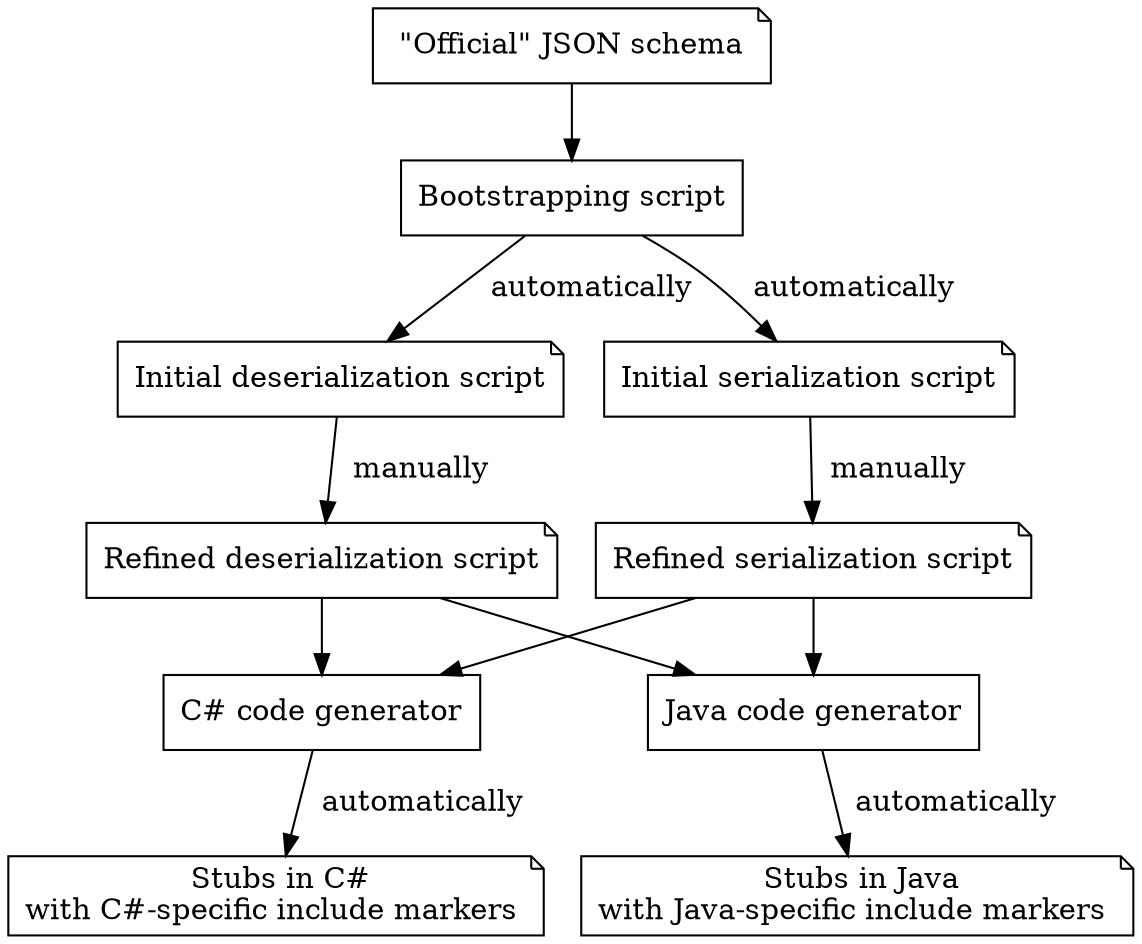 digraph G {
    json_schema [label=< "Official" JSON schema >, shape=note];

    bootstrapping_script [label="Bootstrapping script", shape=box];

    initial_deserialization_script [label="Initial deserialization script", shape=note]

    initial_serialization_script [label="Initial serialization script", shape=note]

    refined_deserialization_script [label="Refined deserialization script", shape=note]
    
    refined_serialization_script [label="Refined serialization script", shape=note]

    csharp_code_generator [label="C# code generator", shape=box ]
    csharp_stubs [label=< Stubs in C#<br/>with C#-specific include markers >, shape=note ];

    java_code_generator [label="Java code generator", shape=box ]
    java_stubs [label=< Stubs in Java<br/>with Java-specific include markers >, shape=note ];

    json_schema -> bootstrapping_script

    bootstrapping_script -> initial_deserialization_script [label="  automatically"]
    bootstrapping_script -> initial_serialization_script [label="  automatically"]
    
    initial_deserialization_script -> refined_deserialization_script [label="  manually"]
    initial_serialization_script -> refined_serialization_script [label="  manually"]

    refined_deserialization_script -> csharp_code_generator
    refined_serialization_script -> csharp_code_generator
    
    refined_deserialization_script -> java_code_generator
    refined_serialization_script -> java_code_generator

    csharp_code_generator -> csharp_stubs [label="  automatically"]

    java_code_generator -> java_stubs [label="  automatically"]
}